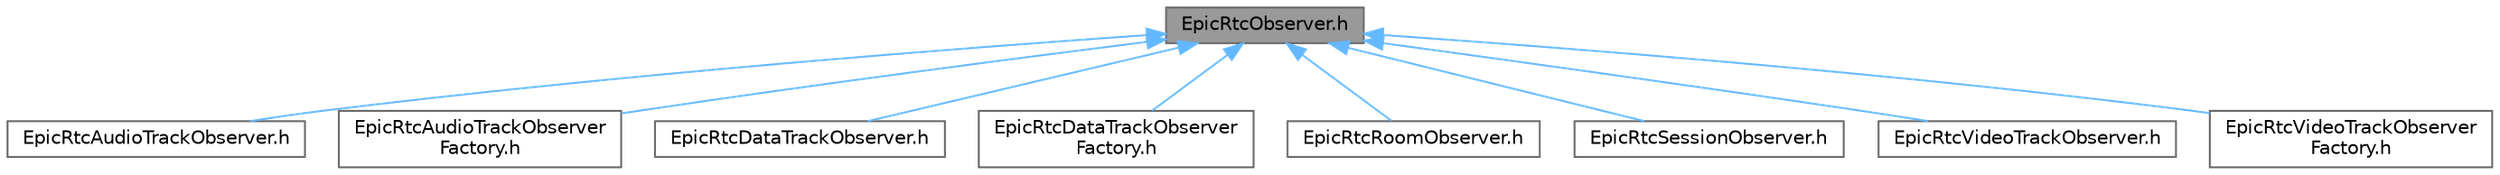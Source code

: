 digraph "EpicRtcObserver.h"
{
 // INTERACTIVE_SVG=YES
 // LATEX_PDF_SIZE
  bgcolor="transparent";
  edge [fontname=Helvetica,fontsize=10,labelfontname=Helvetica,labelfontsize=10];
  node [fontname=Helvetica,fontsize=10,shape=box,height=0.2,width=0.4];
  Node1 [id="Node000001",label="EpicRtcObserver.h",height=0.2,width=0.4,color="gray40", fillcolor="grey60", style="filled", fontcolor="black",tooltip=" "];
  Node1 -> Node2 [id="edge1_Node000001_Node000002",dir="back",color="steelblue1",style="solid",tooltip=" "];
  Node2 [id="Node000002",label="EpicRtcAudioTrackObserver.h",height=0.2,width=0.4,color="grey40", fillcolor="white", style="filled",URL="$d6/d28/EpicRtcAudioTrackObserver_8h.html",tooltip=" "];
  Node1 -> Node3 [id="edge2_Node000001_Node000003",dir="back",color="steelblue1",style="solid",tooltip=" "];
  Node3 [id="Node000003",label="EpicRtcAudioTrackObserver\lFactory.h",height=0.2,width=0.4,color="grey40", fillcolor="white", style="filled",URL="$d6/daf/EpicRtcAudioTrackObserverFactory_8h.html",tooltip=" "];
  Node1 -> Node4 [id="edge3_Node000001_Node000004",dir="back",color="steelblue1",style="solid",tooltip=" "];
  Node4 [id="Node000004",label="EpicRtcDataTrackObserver.h",height=0.2,width=0.4,color="grey40", fillcolor="white", style="filled",URL="$d1/d89/EpicRtcDataTrackObserver_8h.html",tooltip=" "];
  Node1 -> Node5 [id="edge4_Node000001_Node000005",dir="back",color="steelblue1",style="solid",tooltip=" "];
  Node5 [id="Node000005",label="EpicRtcDataTrackObserver\lFactory.h",height=0.2,width=0.4,color="grey40", fillcolor="white", style="filled",URL="$df/d9b/EpicRtcDataTrackObserverFactory_8h.html",tooltip=" "];
  Node1 -> Node6 [id="edge5_Node000001_Node000006",dir="back",color="steelblue1",style="solid",tooltip=" "];
  Node6 [id="Node000006",label="EpicRtcRoomObserver.h",height=0.2,width=0.4,color="grey40", fillcolor="white", style="filled",URL="$d5/de3/EpicRtcRoomObserver_8h.html",tooltip=" "];
  Node1 -> Node7 [id="edge6_Node000001_Node000007",dir="back",color="steelblue1",style="solid",tooltip=" "];
  Node7 [id="Node000007",label="EpicRtcSessionObserver.h",height=0.2,width=0.4,color="grey40", fillcolor="white", style="filled",URL="$d2/d3d/EpicRtcSessionObserver_8h.html",tooltip=" "];
  Node1 -> Node8 [id="edge7_Node000001_Node000008",dir="back",color="steelblue1",style="solid",tooltip=" "];
  Node8 [id="Node000008",label="EpicRtcVideoTrackObserver.h",height=0.2,width=0.4,color="grey40", fillcolor="white", style="filled",URL="$dc/d2e/EpicRtcVideoTrackObserver_8h.html",tooltip=" "];
  Node1 -> Node9 [id="edge8_Node000001_Node000009",dir="back",color="steelblue1",style="solid",tooltip=" "];
  Node9 [id="Node000009",label="EpicRtcVideoTrackObserver\lFactory.h",height=0.2,width=0.4,color="grey40", fillcolor="white", style="filled",URL="$d9/dc7/EpicRtcVideoTrackObserverFactory_8h.html",tooltip=" "];
}
